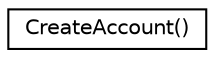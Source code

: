 digraph "Graphical Class Hierarchy"
{
  edge [fontname="Helvetica",fontsize="10",labelfontname="Helvetica",labelfontsize="10"];
  node [fontname="Helvetica",fontsize="10",shape=record];
  rankdir="LR";
  Node1 [label="CreateAccount()",height=0.2,width=0.4,color="black", fillcolor="white", style="filled",URL="$category_create_account_07_08.html"];
}
